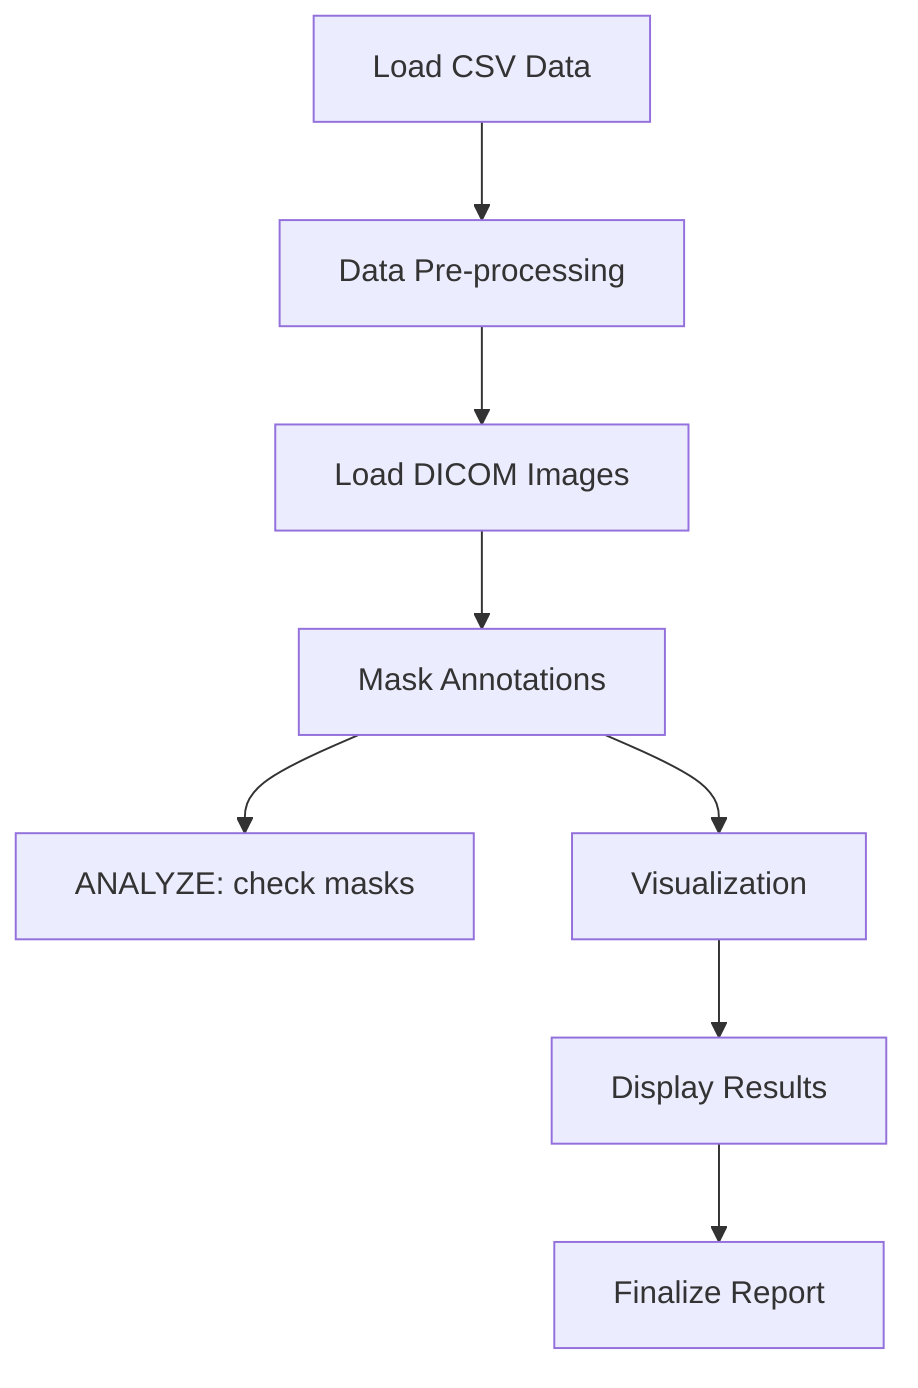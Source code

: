 graph TD;
    A["Load CSV Data"] --> B["Data Pre-processing"];
    B --> C["Load DICOM Images"];
    C --> D["Mask Annotations"];
    D --> E["ANALYZE: check masks"];
    D --> F["Visualization"];
    F --> G["Display Results"];
    G --> H["Finalize Report"];